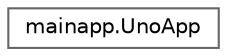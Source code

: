 digraph "Gráfico de jerarquía de clases"
{
 // LATEX_PDF_SIZE
  bgcolor="transparent";
  edge [fontname=Helvetica,fontsize=10,labelfontname=Helvetica,labelfontsize=10];
  node [fontname=Helvetica,fontsize=10,shape=box,height=0.2,width=0.4];
  rankdir="LR";
  Node0 [id="Node000000",label="mainapp.UnoApp",height=0.2,width=0.4,color="grey40", fillcolor="white", style="filled",URL="$class_uno_app.html",tooltip=" "];
}
